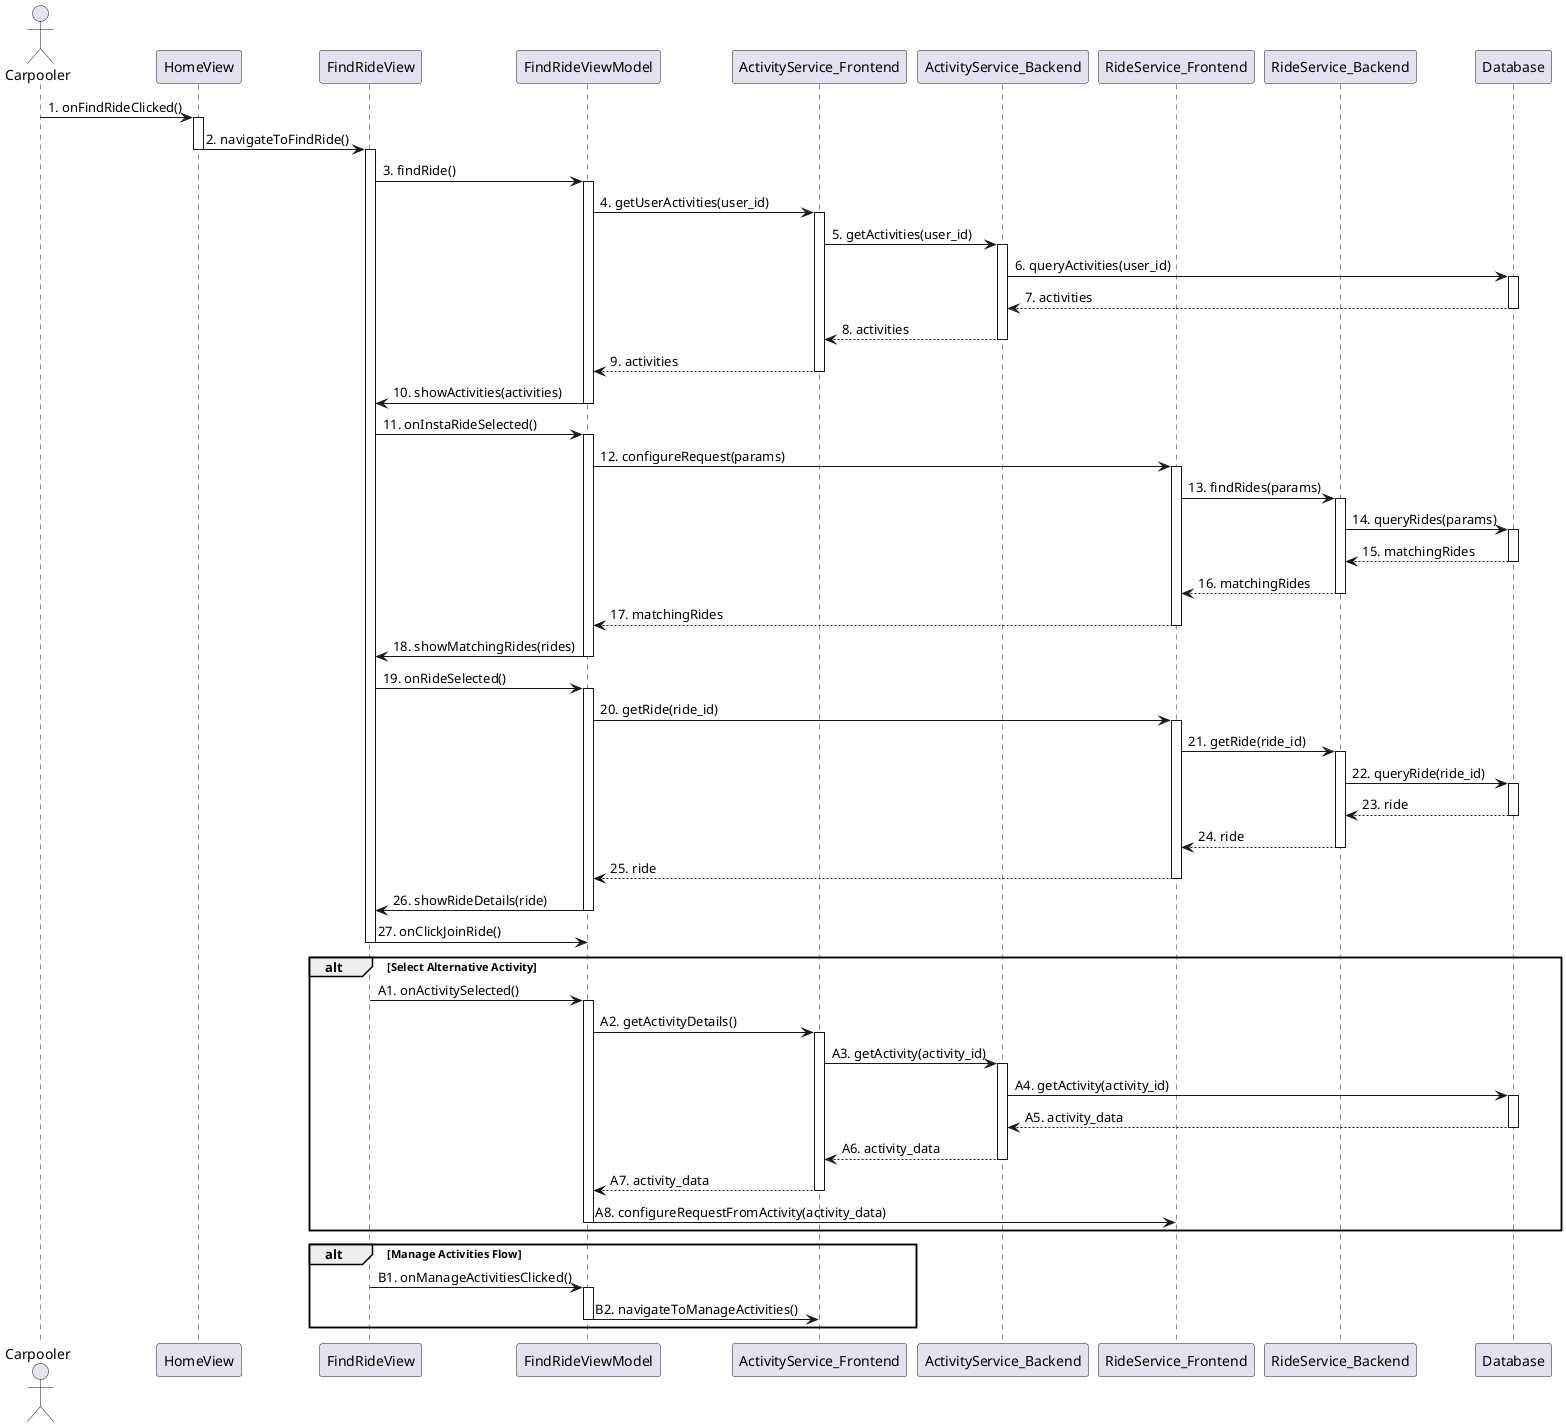 @startuml
actor Carpooler
participant "HomeView" as HomeView
participant "FindRideView" as FindRideView
participant "FindRideViewModel" as VM
participant "ActivityService_Frontend" as ActSrv_F
participant "ActivityService_Backend" as ActSrv_B
participant "RideService_Frontend" as RideSrv_F
participant "RideService_Backend" as RideSrv_B
participant "Database" as DB

Carpooler -> HomeView: 1. onFindRideClicked()
activate HomeView
HomeView -> FindRideView: 2. navigateToFindRide()
deactivate HomeView
activate FindRideView
FindRideView -> VM: 3. findRide()
activate VM

box "Main Course of Events"
  VM -> ActSrv_F: 4. getUserActivities(user_id)
  activate ActSrv_F

  ActSrv_F -> ActSrv_B: 5. getActivities(user_id)
  activate ActSrv_B
  ActSrv_B -> DB: 6. queryActivities(user_id)
  activate DB
  DB --> ActSrv_B: 7. activities
  deactivate DB
  ActSrv_B --> ActSrv_F: 8. activities
  deactivate ActSrv_B

  ActSrv_F --> VM: 9. activities
  deactivate ActSrv_F

  VM -> FindRideView: 10. showActivities(activities)
  deactivate VM
end box

box "Main Course (Insta‑Ride Selection → Show Matches)"
  FindRideView -> VM: 11. onInstaRideSelected()
  activate VM

  VM -> RideSrv_F: 12. configureRequest(params)
  activate RideSrv_F

  RideSrv_F -> RideSrv_B: 13. findRides(params)
  activate RideSrv_B
  RideSrv_B -> DB: 14. queryRides(params)
  activate DB
  DB --> RideSrv_B: 15. matchingRides
  deactivate DB
  RideSrv_B --> RideSrv_F: 16. matchingRides
  deactivate RideSrv_B

  RideSrv_F --> VM: 17. matchingRides
  deactivate RideSrv_F

  VM -> FindRideView: 18. showMatchingRides(rides)
  deactivate VM
end box

FindRideView -> VM: 19. onRideSelected()
activate VM
VM -> RideSrv_F: 20. getRide(ride_id)
activate RideSrv_F

RideSrv_F -> RideSrv_B: 21. getRide(ride_id)
activate RideSrv_B
RideSrv_B -> DB: 22. queryRide(ride_id)
activate DB
DB --> RideSrv_B: 23. ride
deactivate DB
RideSrv_B --> RideSrv_F: 24. ride
deactivate RideSrv_B

RideSrv_F --> VM: 25. ride
deactivate RideSrv_F
VM -> FindRideView: 26. showRideDetails(ride)
deactivate VM

FindRideView -> VM: 27. onClickJoinRide()
deactivate FindRideView
' → continues with Join Ride UC

alt Select Alternative Activity
  box "Alternative: Choose Activity"
    FindRideView -> VM: A1. onActivitySelected()
    activate VM
    
    VM -> ActSrv_F: A2. getActivityDetails()
    activate ActSrv_F
    
    ActSrv_F -> ActSrv_B: A3. getActivity(activity_id)
    activate ActSrv_B
    
    ActSrv_B -> DB: A4. getActivity(activity_id)
    activate DB
    DB --> ActSrv_B: A5. activity_data
    deactivate DB
    
    ActSrv_B --> ActSrv_F: A6. activity_data
    deactivate ActSrv_B
    
    ActSrv_F --> VM: A7. activity_data
    deactivate ActSrv_F
    
    VM -> RideSrv_F: A8. configureRequestFromActivity(activity_data)
    deactivate VM
  end box
end

alt Manage Activities Flow
  box "Alternative: Manage Activities"
    FindRideView -> VM: B1. onManageActivitiesClicked()
    activate VM
    VM -> ActSrv_F: B2. navigateToManageActivities()
    deactivate VM
  end box
end

@enduml
